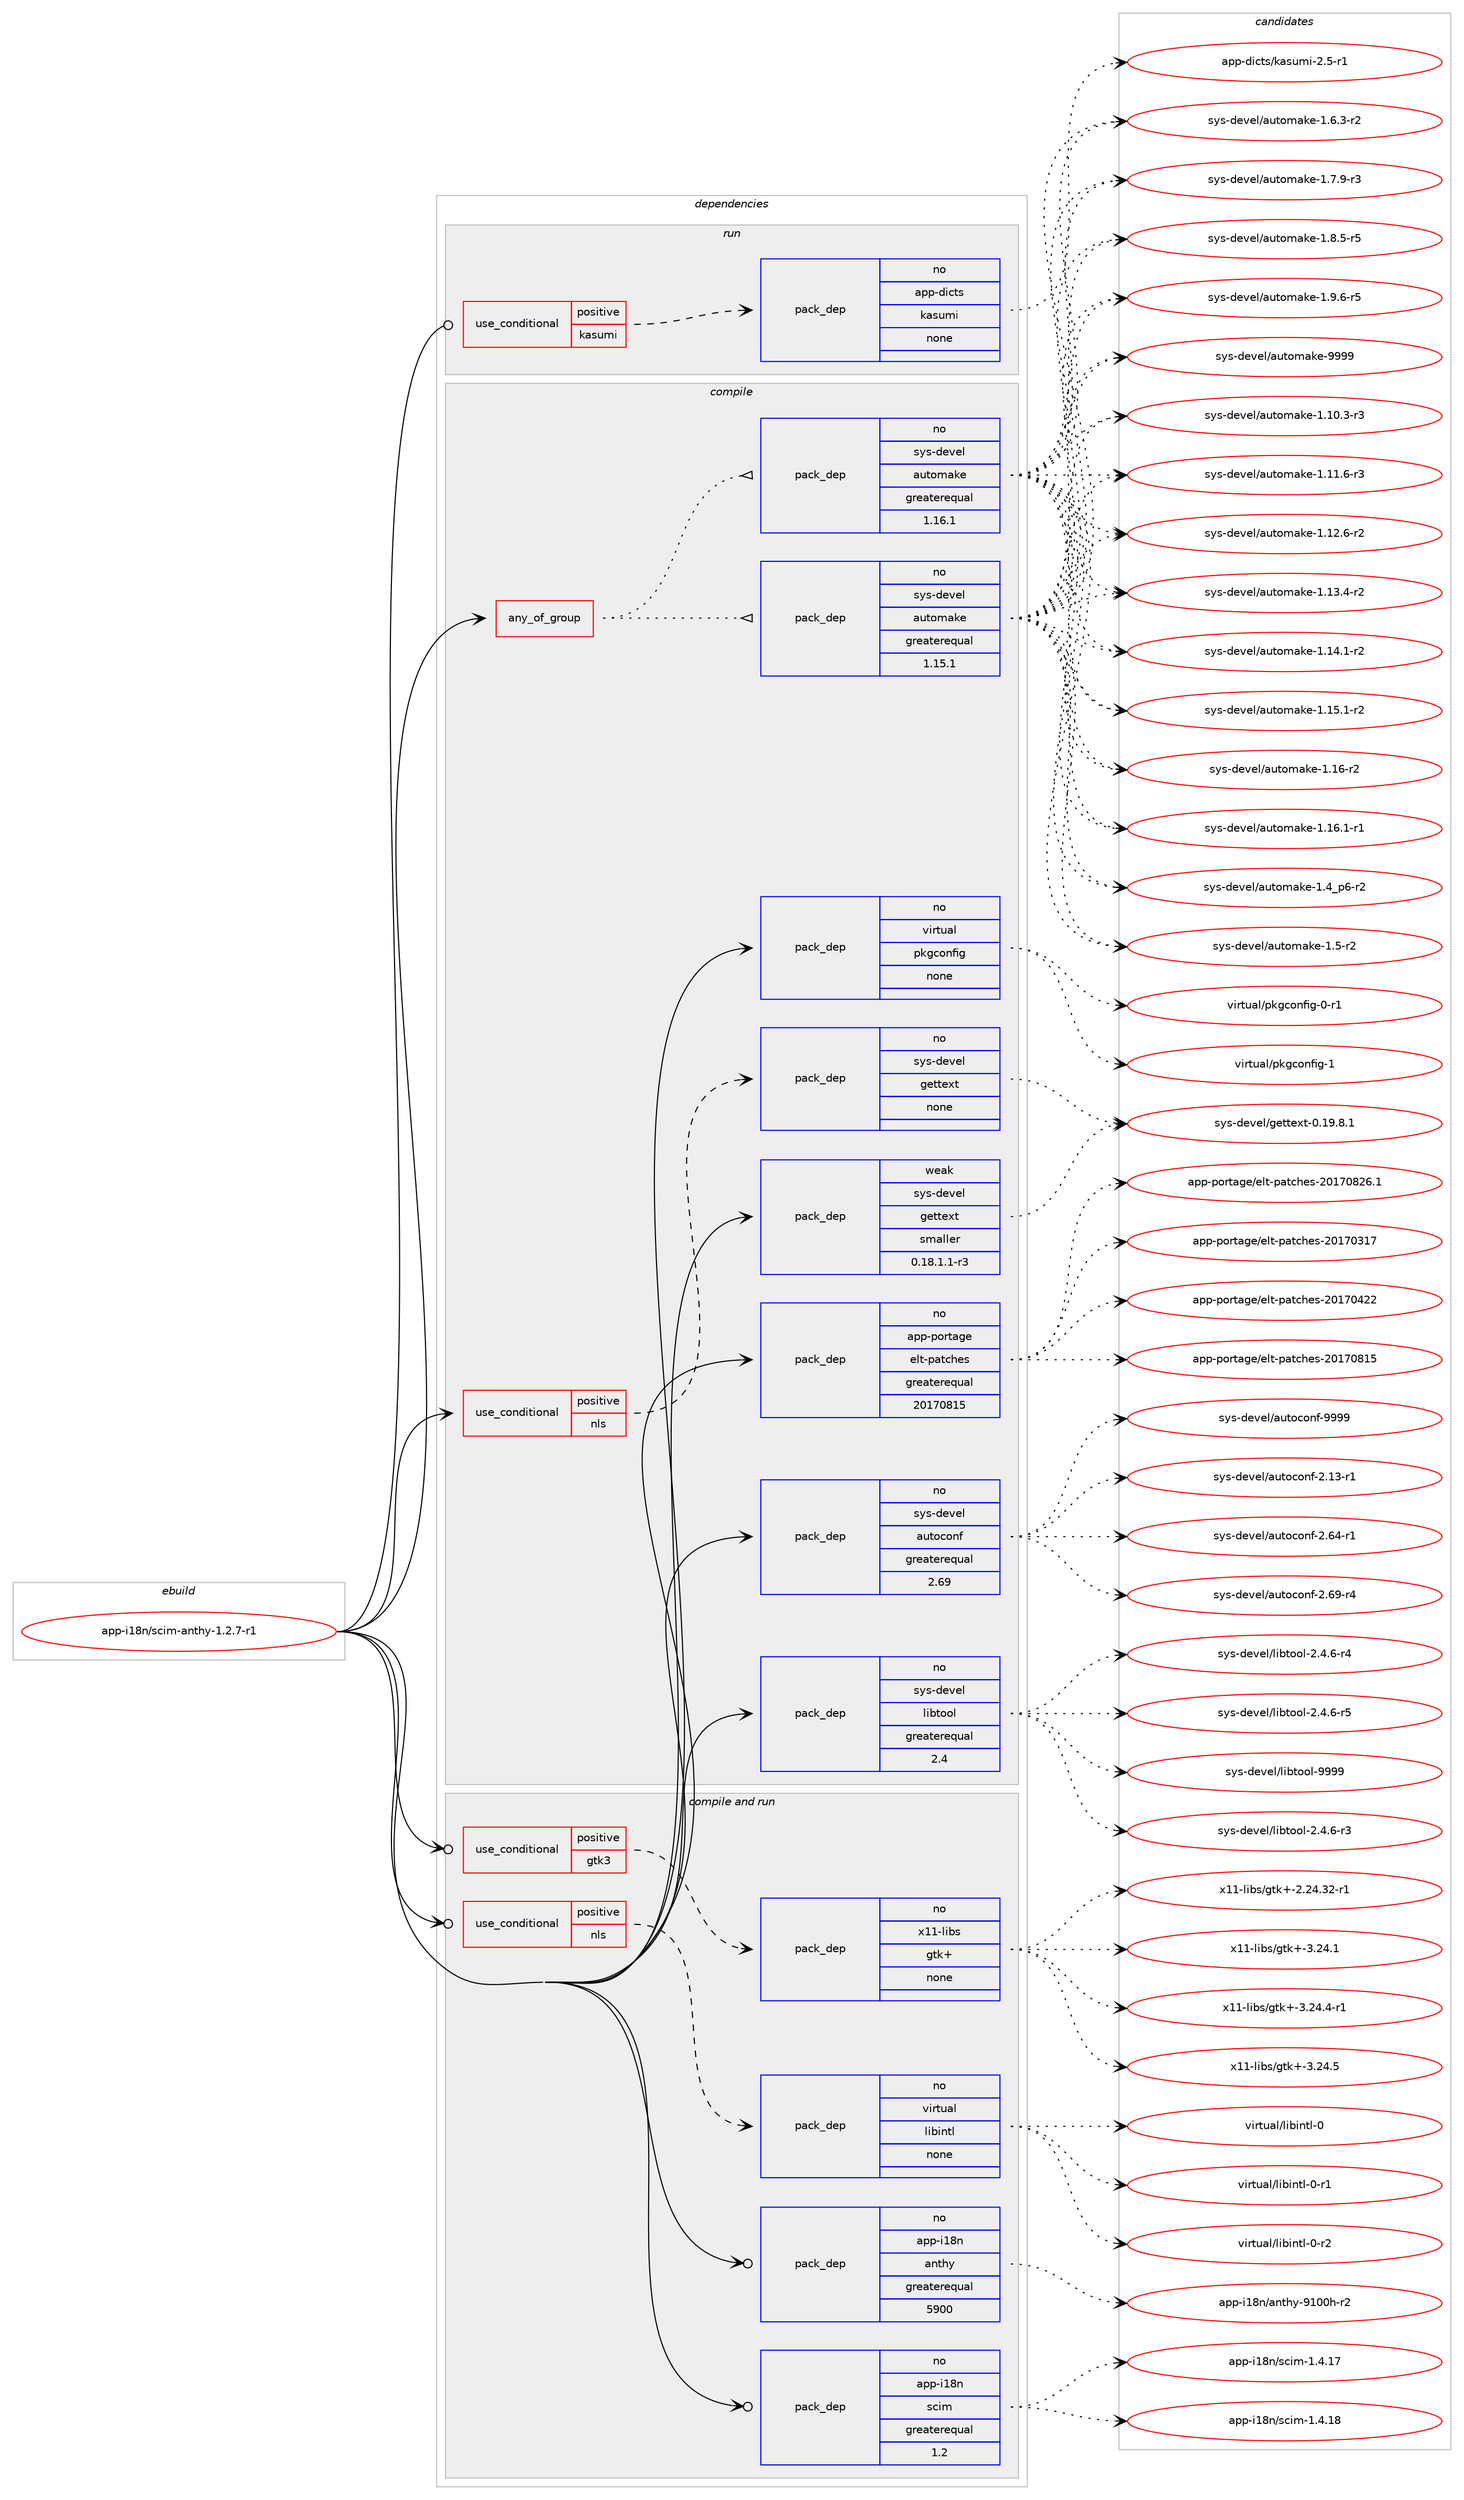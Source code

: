 digraph prolog {

# *************
# Graph options
# *************

newrank=true;
concentrate=true;
compound=true;
graph [rankdir=LR,fontname=Helvetica,fontsize=10,ranksep=1.5];#, ranksep=2.5, nodesep=0.2];
edge  [arrowhead=vee];
node  [fontname=Helvetica,fontsize=10];

# **********
# The ebuild
# **********

subgraph cluster_leftcol {
color=gray;
rank=same;
label=<<i>ebuild</i>>;
id [label="app-i18n/scim-anthy-1.2.7-r1", color=red, width=4, href="../app-i18n/scim-anthy-1.2.7-r1.svg"];
}

# ****************
# The dependencies
# ****************

subgraph cluster_midcol {
color=gray;
label=<<i>dependencies</i>>;
subgraph cluster_compile {
fillcolor="#eeeeee";
style=filled;
label=<<i>compile</i>>;
subgraph any19597 {
dependency1295942 [label=<<TABLE BORDER="0" CELLBORDER="1" CELLSPACING="0" CELLPADDING="4"><TR><TD CELLPADDING="10">any_of_group</TD></TR></TABLE>>, shape=none, color=red];subgraph pack923075 {
dependency1295943 [label=<<TABLE BORDER="0" CELLBORDER="1" CELLSPACING="0" CELLPADDING="4" WIDTH="220"><TR><TD ROWSPAN="6" CELLPADDING="30">pack_dep</TD></TR><TR><TD WIDTH="110">no</TD></TR><TR><TD>sys-devel</TD></TR><TR><TD>automake</TD></TR><TR><TD>greaterequal</TD></TR><TR><TD>1.16.1</TD></TR></TABLE>>, shape=none, color=blue];
}
dependency1295942:e -> dependency1295943:w [weight=20,style="dotted",arrowhead="oinv"];
subgraph pack923076 {
dependency1295944 [label=<<TABLE BORDER="0" CELLBORDER="1" CELLSPACING="0" CELLPADDING="4" WIDTH="220"><TR><TD ROWSPAN="6" CELLPADDING="30">pack_dep</TD></TR><TR><TD WIDTH="110">no</TD></TR><TR><TD>sys-devel</TD></TR><TR><TD>automake</TD></TR><TR><TD>greaterequal</TD></TR><TR><TD>1.15.1</TD></TR></TABLE>>, shape=none, color=blue];
}
dependency1295942:e -> dependency1295944:w [weight=20,style="dotted",arrowhead="oinv"];
}
id:e -> dependency1295942:w [weight=20,style="solid",arrowhead="vee"];
subgraph cond352732 {
dependency1295945 [label=<<TABLE BORDER="0" CELLBORDER="1" CELLSPACING="0" CELLPADDING="4"><TR><TD ROWSPAN="3" CELLPADDING="10">use_conditional</TD></TR><TR><TD>positive</TD></TR><TR><TD>nls</TD></TR></TABLE>>, shape=none, color=red];
subgraph pack923077 {
dependency1295946 [label=<<TABLE BORDER="0" CELLBORDER="1" CELLSPACING="0" CELLPADDING="4" WIDTH="220"><TR><TD ROWSPAN="6" CELLPADDING="30">pack_dep</TD></TR><TR><TD WIDTH="110">no</TD></TR><TR><TD>sys-devel</TD></TR><TR><TD>gettext</TD></TR><TR><TD>none</TD></TR><TR><TD></TD></TR></TABLE>>, shape=none, color=blue];
}
dependency1295945:e -> dependency1295946:w [weight=20,style="dashed",arrowhead="vee"];
}
id:e -> dependency1295945:w [weight=20,style="solid",arrowhead="vee"];
subgraph pack923078 {
dependency1295947 [label=<<TABLE BORDER="0" CELLBORDER="1" CELLSPACING="0" CELLPADDING="4" WIDTH="220"><TR><TD ROWSPAN="6" CELLPADDING="30">pack_dep</TD></TR><TR><TD WIDTH="110">no</TD></TR><TR><TD>app-portage</TD></TR><TR><TD>elt-patches</TD></TR><TR><TD>greaterequal</TD></TR><TR><TD>20170815</TD></TR></TABLE>>, shape=none, color=blue];
}
id:e -> dependency1295947:w [weight=20,style="solid",arrowhead="vee"];
subgraph pack923079 {
dependency1295948 [label=<<TABLE BORDER="0" CELLBORDER="1" CELLSPACING="0" CELLPADDING="4" WIDTH="220"><TR><TD ROWSPAN="6" CELLPADDING="30">pack_dep</TD></TR><TR><TD WIDTH="110">no</TD></TR><TR><TD>sys-devel</TD></TR><TR><TD>autoconf</TD></TR><TR><TD>greaterequal</TD></TR><TR><TD>2.69</TD></TR></TABLE>>, shape=none, color=blue];
}
id:e -> dependency1295948:w [weight=20,style="solid",arrowhead="vee"];
subgraph pack923080 {
dependency1295949 [label=<<TABLE BORDER="0" CELLBORDER="1" CELLSPACING="0" CELLPADDING="4" WIDTH="220"><TR><TD ROWSPAN="6" CELLPADDING="30">pack_dep</TD></TR><TR><TD WIDTH="110">no</TD></TR><TR><TD>sys-devel</TD></TR><TR><TD>libtool</TD></TR><TR><TD>greaterequal</TD></TR><TR><TD>2.4</TD></TR></TABLE>>, shape=none, color=blue];
}
id:e -> dependency1295949:w [weight=20,style="solid",arrowhead="vee"];
subgraph pack923081 {
dependency1295950 [label=<<TABLE BORDER="0" CELLBORDER="1" CELLSPACING="0" CELLPADDING="4" WIDTH="220"><TR><TD ROWSPAN="6" CELLPADDING="30">pack_dep</TD></TR><TR><TD WIDTH="110">no</TD></TR><TR><TD>virtual</TD></TR><TR><TD>pkgconfig</TD></TR><TR><TD>none</TD></TR><TR><TD></TD></TR></TABLE>>, shape=none, color=blue];
}
id:e -> dependency1295950:w [weight=20,style="solid",arrowhead="vee"];
subgraph pack923082 {
dependency1295951 [label=<<TABLE BORDER="0" CELLBORDER="1" CELLSPACING="0" CELLPADDING="4" WIDTH="220"><TR><TD ROWSPAN="6" CELLPADDING="30">pack_dep</TD></TR><TR><TD WIDTH="110">weak</TD></TR><TR><TD>sys-devel</TD></TR><TR><TD>gettext</TD></TR><TR><TD>smaller</TD></TR><TR><TD>0.18.1.1-r3</TD></TR></TABLE>>, shape=none, color=blue];
}
id:e -> dependency1295951:w [weight=20,style="solid",arrowhead="vee"];
}
subgraph cluster_compileandrun {
fillcolor="#eeeeee";
style=filled;
label=<<i>compile and run</i>>;
subgraph cond352733 {
dependency1295952 [label=<<TABLE BORDER="0" CELLBORDER="1" CELLSPACING="0" CELLPADDING="4"><TR><TD ROWSPAN="3" CELLPADDING="10">use_conditional</TD></TR><TR><TD>positive</TD></TR><TR><TD>gtk3</TD></TR></TABLE>>, shape=none, color=red];
subgraph pack923083 {
dependency1295953 [label=<<TABLE BORDER="0" CELLBORDER="1" CELLSPACING="0" CELLPADDING="4" WIDTH="220"><TR><TD ROWSPAN="6" CELLPADDING="30">pack_dep</TD></TR><TR><TD WIDTH="110">no</TD></TR><TR><TD>x11-libs</TD></TR><TR><TD>gtk+</TD></TR><TR><TD>none</TD></TR><TR><TD></TD></TR></TABLE>>, shape=none, color=blue];
}
dependency1295952:e -> dependency1295953:w [weight=20,style="dashed",arrowhead="vee"];
}
id:e -> dependency1295952:w [weight=20,style="solid",arrowhead="odotvee"];
subgraph cond352734 {
dependency1295954 [label=<<TABLE BORDER="0" CELLBORDER="1" CELLSPACING="0" CELLPADDING="4"><TR><TD ROWSPAN="3" CELLPADDING="10">use_conditional</TD></TR><TR><TD>positive</TD></TR><TR><TD>nls</TD></TR></TABLE>>, shape=none, color=red];
subgraph pack923084 {
dependency1295955 [label=<<TABLE BORDER="0" CELLBORDER="1" CELLSPACING="0" CELLPADDING="4" WIDTH="220"><TR><TD ROWSPAN="6" CELLPADDING="30">pack_dep</TD></TR><TR><TD WIDTH="110">no</TD></TR><TR><TD>virtual</TD></TR><TR><TD>libintl</TD></TR><TR><TD>none</TD></TR><TR><TD></TD></TR></TABLE>>, shape=none, color=blue];
}
dependency1295954:e -> dependency1295955:w [weight=20,style="dashed",arrowhead="vee"];
}
id:e -> dependency1295954:w [weight=20,style="solid",arrowhead="odotvee"];
subgraph pack923085 {
dependency1295956 [label=<<TABLE BORDER="0" CELLBORDER="1" CELLSPACING="0" CELLPADDING="4" WIDTH="220"><TR><TD ROWSPAN="6" CELLPADDING="30">pack_dep</TD></TR><TR><TD WIDTH="110">no</TD></TR><TR><TD>app-i18n</TD></TR><TR><TD>anthy</TD></TR><TR><TD>greaterequal</TD></TR><TR><TD>5900</TD></TR></TABLE>>, shape=none, color=blue];
}
id:e -> dependency1295956:w [weight=20,style="solid",arrowhead="odotvee"];
subgraph pack923086 {
dependency1295957 [label=<<TABLE BORDER="0" CELLBORDER="1" CELLSPACING="0" CELLPADDING="4" WIDTH="220"><TR><TD ROWSPAN="6" CELLPADDING="30">pack_dep</TD></TR><TR><TD WIDTH="110">no</TD></TR><TR><TD>app-i18n</TD></TR><TR><TD>scim</TD></TR><TR><TD>greaterequal</TD></TR><TR><TD>1.2</TD></TR></TABLE>>, shape=none, color=blue];
}
id:e -> dependency1295957:w [weight=20,style="solid",arrowhead="odotvee"];
}
subgraph cluster_run {
fillcolor="#eeeeee";
style=filled;
label=<<i>run</i>>;
subgraph cond352735 {
dependency1295958 [label=<<TABLE BORDER="0" CELLBORDER="1" CELLSPACING="0" CELLPADDING="4"><TR><TD ROWSPAN="3" CELLPADDING="10">use_conditional</TD></TR><TR><TD>positive</TD></TR><TR><TD>kasumi</TD></TR></TABLE>>, shape=none, color=red];
subgraph pack923087 {
dependency1295959 [label=<<TABLE BORDER="0" CELLBORDER="1" CELLSPACING="0" CELLPADDING="4" WIDTH="220"><TR><TD ROWSPAN="6" CELLPADDING="30">pack_dep</TD></TR><TR><TD WIDTH="110">no</TD></TR><TR><TD>app-dicts</TD></TR><TR><TD>kasumi</TD></TR><TR><TD>none</TD></TR><TR><TD></TD></TR></TABLE>>, shape=none, color=blue];
}
dependency1295958:e -> dependency1295959:w [weight=20,style="dashed",arrowhead="vee"];
}
id:e -> dependency1295958:w [weight=20,style="solid",arrowhead="odot"];
}
}

# **************
# The candidates
# **************

subgraph cluster_choices {
rank=same;
color=gray;
label=<<i>candidates</i>>;

subgraph choice923075 {
color=black;
nodesep=1;
choice11512111545100101118101108479711711611110997107101454946494846514511451 [label="sys-devel/automake-1.10.3-r3", color=red, width=4,href="../sys-devel/automake-1.10.3-r3.svg"];
choice11512111545100101118101108479711711611110997107101454946494946544511451 [label="sys-devel/automake-1.11.6-r3", color=red, width=4,href="../sys-devel/automake-1.11.6-r3.svg"];
choice11512111545100101118101108479711711611110997107101454946495046544511450 [label="sys-devel/automake-1.12.6-r2", color=red, width=4,href="../sys-devel/automake-1.12.6-r2.svg"];
choice11512111545100101118101108479711711611110997107101454946495146524511450 [label="sys-devel/automake-1.13.4-r2", color=red, width=4,href="../sys-devel/automake-1.13.4-r2.svg"];
choice11512111545100101118101108479711711611110997107101454946495246494511450 [label="sys-devel/automake-1.14.1-r2", color=red, width=4,href="../sys-devel/automake-1.14.1-r2.svg"];
choice11512111545100101118101108479711711611110997107101454946495346494511450 [label="sys-devel/automake-1.15.1-r2", color=red, width=4,href="../sys-devel/automake-1.15.1-r2.svg"];
choice1151211154510010111810110847971171161111099710710145494649544511450 [label="sys-devel/automake-1.16-r2", color=red, width=4,href="../sys-devel/automake-1.16-r2.svg"];
choice11512111545100101118101108479711711611110997107101454946495446494511449 [label="sys-devel/automake-1.16.1-r1", color=red, width=4,href="../sys-devel/automake-1.16.1-r1.svg"];
choice115121115451001011181011084797117116111109971071014549465295112544511450 [label="sys-devel/automake-1.4_p6-r2", color=red, width=4,href="../sys-devel/automake-1.4_p6-r2.svg"];
choice11512111545100101118101108479711711611110997107101454946534511450 [label="sys-devel/automake-1.5-r2", color=red, width=4,href="../sys-devel/automake-1.5-r2.svg"];
choice115121115451001011181011084797117116111109971071014549465446514511450 [label="sys-devel/automake-1.6.3-r2", color=red, width=4,href="../sys-devel/automake-1.6.3-r2.svg"];
choice115121115451001011181011084797117116111109971071014549465546574511451 [label="sys-devel/automake-1.7.9-r3", color=red, width=4,href="../sys-devel/automake-1.7.9-r3.svg"];
choice115121115451001011181011084797117116111109971071014549465646534511453 [label="sys-devel/automake-1.8.5-r5", color=red, width=4,href="../sys-devel/automake-1.8.5-r5.svg"];
choice115121115451001011181011084797117116111109971071014549465746544511453 [label="sys-devel/automake-1.9.6-r5", color=red, width=4,href="../sys-devel/automake-1.9.6-r5.svg"];
choice115121115451001011181011084797117116111109971071014557575757 [label="sys-devel/automake-9999", color=red, width=4,href="../sys-devel/automake-9999.svg"];
dependency1295943:e -> choice11512111545100101118101108479711711611110997107101454946494846514511451:w [style=dotted,weight="100"];
dependency1295943:e -> choice11512111545100101118101108479711711611110997107101454946494946544511451:w [style=dotted,weight="100"];
dependency1295943:e -> choice11512111545100101118101108479711711611110997107101454946495046544511450:w [style=dotted,weight="100"];
dependency1295943:e -> choice11512111545100101118101108479711711611110997107101454946495146524511450:w [style=dotted,weight="100"];
dependency1295943:e -> choice11512111545100101118101108479711711611110997107101454946495246494511450:w [style=dotted,weight="100"];
dependency1295943:e -> choice11512111545100101118101108479711711611110997107101454946495346494511450:w [style=dotted,weight="100"];
dependency1295943:e -> choice1151211154510010111810110847971171161111099710710145494649544511450:w [style=dotted,weight="100"];
dependency1295943:e -> choice11512111545100101118101108479711711611110997107101454946495446494511449:w [style=dotted,weight="100"];
dependency1295943:e -> choice115121115451001011181011084797117116111109971071014549465295112544511450:w [style=dotted,weight="100"];
dependency1295943:e -> choice11512111545100101118101108479711711611110997107101454946534511450:w [style=dotted,weight="100"];
dependency1295943:e -> choice115121115451001011181011084797117116111109971071014549465446514511450:w [style=dotted,weight="100"];
dependency1295943:e -> choice115121115451001011181011084797117116111109971071014549465546574511451:w [style=dotted,weight="100"];
dependency1295943:e -> choice115121115451001011181011084797117116111109971071014549465646534511453:w [style=dotted,weight="100"];
dependency1295943:e -> choice115121115451001011181011084797117116111109971071014549465746544511453:w [style=dotted,weight="100"];
dependency1295943:e -> choice115121115451001011181011084797117116111109971071014557575757:w [style=dotted,weight="100"];
}
subgraph choice923076 {
color=black;
nodesep=1;
choice11512111545100101118101108479711711611110997107101454946494846514511451 [label="sys-devel/automake-1.10.3-r3", color=red, width=4,href="../sys-devel/automake-1.10.3-r3.svg"];
choice11512111545100101118101108479711711611110997107101454946494946544511451 [label="sys-devel/automake-1.11.6-r3", color=red, width=4,href="../sys-devel/automake-1.11.6-r3.svg"];
choice11512111545100101118101108479711711611110997107101454946495046544511450 [label="sys-devel/automake-1.12.6-r2", color=red, width=4,href="../sys-devel/automake-1.12.6-r2.svg"];
choice11512111545100101118101108479711711611110997107101454946495146524511450 [label="sys-devel/automake-1.13.4-r2", color=red, width=4,href="../sys-devel/automake-1.13.4-r2.svg"];
choice11512111545100101118101108479711711611110997107101454946495246494511450 [label="sys-devel/automake-1.14.1-r2", color=red, width=4,href="../sys-devel/automake-1.14.1-r2.svg"];
choice11512111545100101118101108479711711611110997107101454946495346494511450 [label="sys-devel/automake-1.15.1-r2", color=red, width=4,href="../sys-devel/automake-1.15.1-r2.svg"];
choice1151211154510010111810110847971171161111099710710145494649544511450 [label="sys-devel/automake-1.16-r2", color=red, width=4,href="../sys-devel/automake-1.16-r2.svg"];
choice11512111545100101118101108479711711611110997107101454946495446494511449 [label="sys-devel/automake-1.16.1-r1", color=red, width=4,href="../sys-devel/automake-1.16.1-r1.svg"];
choice115121115451001011181011084797117116111109971071014549465295112544511450 [label="sys-devel/automake-1.4_p6-r2", color=red, width=4,href="../sys-devel/automake-1.4_p6-r2.svg"];
choice11512111545100101118101108479711711611110997107101454946534511450 [label="sys-devel/automake-1.5-r2", color=red, width=4,href="../sys-devel/automake-1.5-r2.svg"];
choice115121115451001011181011084797117116111109971071014549465446514511450 [label="sys-devel/automake-1.6.3-r2", color=red, width=4,href="../sys-devel/automake-1.6.3-r2.svg"];
choice115121115451001011181011084797117116111109971071014549465546574511451 [label="sys-devel/automake-1.7.9-r3", color=red, width=4,href="../sys-devel/automake-1.7.9-r3.svg"];
choice115121115451001011181011084797117116111109971071014549465646534511453 [label="sys-devel/automake-1.8.5-r5", color=red, width=4,href="../sys-devel/automake-1.8.5-r5.svg"];
choice115121115451001011181011084797117116111109971071014549465746544511453 [label="sys-devel/automake-1.9.6-r5", color=red, width=4,href="../sys-devel/automake-1.9.6-r5.svg"];
choice115121115451001011181011084797117116111109971071014557575757 [label="sys-devel/automake-9999", color=red, width=4,href="../sys-devel/automake-9999.svg"];
dependency1295944:e -> choice11512111545100101118101108479711711611110997107101454946494846514511451:w [style=dotted,weight="100"];
dependency1295944:e -> choice11512111545100101118101108479711711611110997107101454946494946544511451:w [style=dotted,weight="100"];
dependency1295944:e -> choice11512111545100101118101108479711711611110997107101454946495046544511450:w [style=dotted,weight="100"];
dependency1295944:e -> choice11512111545100101118101108479711711611110997107101454946495146524511450:w [style=dotted,weight="100"];
dependency1295944:e -> choice11512111545100101118101108479711711611110997107101454946495246494511450:w [style=dotted,weight="100"];
dependency1295944:e -> choice11512111545100101118101108479711711611110997107101454946495346494511450:w [style=dotted,weight="100"];
dependency1295944:e -> choice1151211154510010111810110847971171161111099710710145494649544511450:w [style=dotted,weight="100"];
dependency1295944:e -> choice11512111545100101118101108479711711611110997107101454946495446494511449:w [style=dotted,weight="100"];
dependency1295944:e -> choice115121115451001011181011084797117116111109971071014549465295112544511450:w [style=dotted,weight="100"];
dependency1295944:e -> choice11512111545100101118101108479711711611110997107101454946534511450:w [style=dotted,weight="100"];
dependency1295944:e -> choice115121115451001011181011084797117116111109971071014549465446514511450:w [style=dotted,weight="100"];
dependency1295944:e -> choice115121115451001011181011084797117116111109971071014549465546574511451:w [style=dotted,weight="100"];
dependency1295944:e -> choice115121115451001011181011084797117116111109971071014549465646534511453:w [style=dotted,weight="100"];
dependency1295944:e -> choice115121115451001011181011084797117116111109971071014549465746544511453:w [style=dotted,weight="100"];
dependency1295944:e -> choice115121115451001011181011084797117116111109971071014557575757:w [style=dotted,weight="100"];
}
subgraph choice923077 {
color=black;
nodesep=1;
choice1151211154510010111810110847103101116116101120116454846495746564649 [label="sys-devel/gettext-0.19.8.1", color=red, width=4,href="../sys-devel/gettext-0.19.8.1.svg"];
dependency1295946:e -> choice1151211154510010111810110847103101116116101120116454846495746564649:w [style=dotted,weight="100"];
}
subgraph choice923078 {
color=black;
nodesep=1;
choice97112112451121111141169710310147101108116451129711699104101115455048495548514955 [label="app-portage/elt-patches-20170317", color=red, width=4,href="../app-portage/elt-patches-20170317.svg"];
choice97112112451121111141169710310147101108116451129711699104101115455048495548525050 [label="app-portage/elt-patches-20170422", color=red, width=4,href="../app-portage/elt-patches-20170422.svg"];
choice97112112451121111141169710310147101108116451129711699104101115455048495548564953 [label="app-portage/elt-patches-20170815", color=red, width=4,href="../app-portage/elt-patches-20170815.svg"];
choice971121124511211111411697103101471011081164511297116991041011154550484955485650544649 [label="app-portage/elt-patches-20170826.1", color=red, width=4,href="../app-portage/elt-patches-20170826.1.svg"];
dependency1295947:e -> choice97112112451121111141169710310147101108116451129711699104101115455048495548514955:w [style=dotted,weight="100"];
dependency1295947:e -> choice97112112451121111141169710310147101108116451129711699104101115455048495548525050:w [style=dotted,weight="100"];
dependency1295947:e -> choice97112112451121111141169710310147101108116451129711699104101115455048495548564953:w [style=dotted,weight="100"];
dependency1295947:e -> choice971121124511211111411697103101471011081164511297116991041011154550484955485650544649:w [style=dotted,weight="100"];
}
subgraph choice923079 {
color=black;
nodesep=1;
choice1151211154510010111810110847971171161119911111010245504649514511449 [label="sys-devel/autoconf-2.13-r1", color=red, width=4,href="../sys-devel/autoconf-2.13-r1.svg"];
choice1151211154510010111810110847971171161119911111010245504654524511449 [label="sys-devel/autoconf-2.64-r1", color=red, width=4,href="../sys-devel/autoconf-2.64-r1.svg"];
choice1151211154510010111810110847971171161119911111010245504654574511452 [label="sys-devel/autoconf-2.69-r4", color=red, width=4,href="../sys-devel/autoconf-2.69-r4.svg"];
choice115121115451001011181011084797117116111991111101024557575757 [label="sys-devel/autoconf-9999", color=red, width=4,href="../sys-devel/autoconf-9999.svg"];
dependency1295948:e -> choice1151211154510010111810110847971171161119911111010245504649514511449:w [style=dotted,weight="100"];
dependency1295948:e -> choice1151211154510010111810110847971171161119911111010245504654524511449:w [style=dotted,weight="100"];
dependency1295948:e -> choice1151211154510010111810110847971171161119911111010245504654574511452:w [style=dotted,weight="100"];
dependency1295948:e -> choice115121115451001011181011084797117116111991111101024557575757:w [style=dotted,weight="100"];
}
subgraph choice923080 {
color=black;
nodesep=1;
choice1151211154510010111810110847108105981161111111084550465246544511451 [label="sys-devel/libtool-2.4.6-r3", color=red, width=4,href="../sys-devel/libtool-2.4.6-r3.svg"];
choice1151211154510010111810110847108105981161111111084550465246544511452 [label="sys-devel/libtool-2.4.6-r4", color=red, width=4,href="../sys-devel/libtool-2.4.6-r4.svg"];
choice1151211154510010111810110847108105981161111111084550465246544511453 [label="sys-devel/libtool-2.4.6-r5", color=red, width=4,href="../sys-devel/libtool-2.4.6-r5.svg"];
choice1151211154510010111810110847108105981161111111084557575757 [label="sys-devel/libtool-9999", color=red, width=4,href="../sys-devel/libtool-9999.svg"];
dependency1295949:e -> choice1151211154510010111810110847108105981161111111084550465246544511451:w [style=dotted,weight="100"];
dependency1295949:e -> choice1151211154510010111810110847108105981161111111084550465246544511452:w [style=dotted,weight="100"];
dependency1295949:e -> choice1151211154510010111810110847108105981161111111084550465246544511453:w [style=dotted,weight="100"];
dependency1295949:e -> choice1151211154510010111810110847108105981161111111084557575757:w [style=dotted,weight="100"];
}
subgraph choice923081 {
color=black;
nodesep=1;
choice11810511411611797108471121071039911111010210510345484511449 [label="virtual/pkgconfig-0-r1", color=red, width=4,href="../virtual/pkgconfig-0-r1.svg"];
choice1181051141161179710847112107103991111101021051034549 [label="virtual/pkgconfig-1", color=red, width=4,href="../virtual/pkgconfig-1.svg"];
dependency1295950:e -> choice11810511411611797108471121071039911111010210510345484511449:w [style=dotted,weight="100"];
dependency1295950:e -> choice1181051141161179710847112107103991111101021051034549:w [style=dotted,weight="100"];
}
subgraph choice923082 {
color=black;
nodesep=1;
choice1151211154510010111810110847103101116116101120116454846495746564649 [label="sys-devel/gettext-0.19.8.1", color=red, width=4,href="../sys-devel/gettext-0.19.8.1.svg"];
dependency1295951:e -> choice1151211154510010111810110847103101116116101120116454846495746564649:w [style=dotted,weight="100"];
}
subgraph choice923083 {
color=black;
nodesep=1;
choice12049494510810598115471031161074345504650524651504511449 [label="x11-libs/gtk+-2.24.32-r1", color=red, width=4,href="../x11-libs/gtk+-2.24.32-r1.svg"];
choice12049494510810598115471031161074345514650524649 [label="x11-libs/gtk+-3.24.1", color=red, width=4,href="../x11-libs/gtk+-3.24.1.svg"];
choice120494945108105981154710311610743455146505246524511449 [label="x11-libs/gtk+-3.24.4-r1", color=red, width=4,href="../x11-libs/gtk+-3.24.4-r1.svg"];
choice12049494510810598115471031161074345514650524653 [label="x11-libs/gtk+-3.24.5", color=red, width=4,href="../x11-libs/gtk+-3.24.5.svg"];
dependency1295953:e -> choice12049494510810598115471031161074345504650524651504511449:w [style=dotted,weight="100"];
dependency1295953:e -> choice12049494510810598115471031161074345514650524649:w [style=dotted,weight="100"];
dependency1295953:e -> choice120494945108105981154710311610743455146505246524511449:w [style=dotted,weight="100"];
dependency1295953:e -> choice12049494510810598115471031161074345514650524653:w [style=dotted,weight="100"];
}
subgraph choice923084 {
color=black;
nodesep=1;
choice1181051141161179710847108105981051101161084548 [label="virtual/libintl-0", color=red, width=4,href="../virtual/libintl-0.svg"];
choice11810511411611797108471081059810511011610845484511449 [label="virtual/libintl-0-r1", color=red, width=4,href="../virtual/libintl-0-r1.svg"];
choice11810511411611797108471081059810511011610845484511450 [label="virtual/libintl-0-r2", color=red, width=4,href="../virtual/libintl-0-r2.svg"];
dependency1295955:e -> choice1181051141161179710847108105981051101161084548:w [style=dotted,weight="100"];
dependency1295955:e -> choice11810511411611797108471081059810511011610845484511449:w [style=dotted,weight="100"];
dependency1295955:e -> choice11810511411611797108471081059810511011610845484511450:w [style=dotted,weight="100"];
}
subgraph choice923085 {
color=black;
nodesep=1;
choice97112112451054956110479711011610412145574948481044511450 [label="app-i18n/anthy-9100h-r2", color=red, width=4,href="../app-i18n/anthy-9100h-r2.svg"];
dependency1295956:e -> choice97112112451054956110479711011610412145574948481044511450:w [style=dotted,weight="100"];
}
subgraph choice923086 {
color=black;
nodesep=1;
choice97112112451054956110471159910510945494652464955 [label="app-i18n/scim-1.4.17", color=red, width=4,href="../app-i18n/scim-1.4.17.svg"];
choice97112112451054956110471159910510945494652464956 [label="app-i18n/scim-1.4.18", color=red, width=4,href="../app-i18n/scim-1.4.18.svg"];
dependency1295957:e -> choice97112112451054956110471159910510945494652464955:w [style=dotted,weight="100"];
dependency1295957:e -> choice97112112451054956110471159910510945494652464956:w [style=dotted,weight="100"];
}
subgraph choice923087 {
color=black;
nodesep=1;
choice9711211245100105991161154710797115117109105455046534511449 [label="app-dicts/kasumi-2.5-r1", color=red, width=4,href="../app-dicts/kasumi-2.5-r1.svg"];
dependency1295959:e -> choice9711211245100105991161154710797115117109105455046534511449:w [style=dotted,weight="100"];
}
}

}
